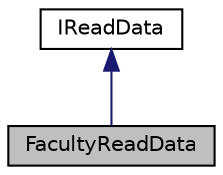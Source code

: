 digraph "FacultyReadData"
{
 // LATEX_PDF_SIZE
  edge [fontname="Helvetica",fontsize="10",labelfontname="Helvetica",labelfontsize="10"];
  node [fontname="Helvetica",fontsize="10",shape=record];
  Node1 [label="FacultyReadData",height=0.2,width=0.4,color="black", fillcolor="grey75", style="filled", fontcolor="black",tooltip="Lớp đọc dữ liệu từ file cho Faculty."];
  Node2 -> Node1 [dir="back",color="midnightblue",fontsize="10",style="solid",fontname="Helvetica"];
  Node2 [label="IReadData",height=0.2,width=0.4,color="black", fillcolor="white", style="filled",URL="$classIReadData.html",tooltip="Interface cho các lớp đọc dữ liệu từ file."];
}
